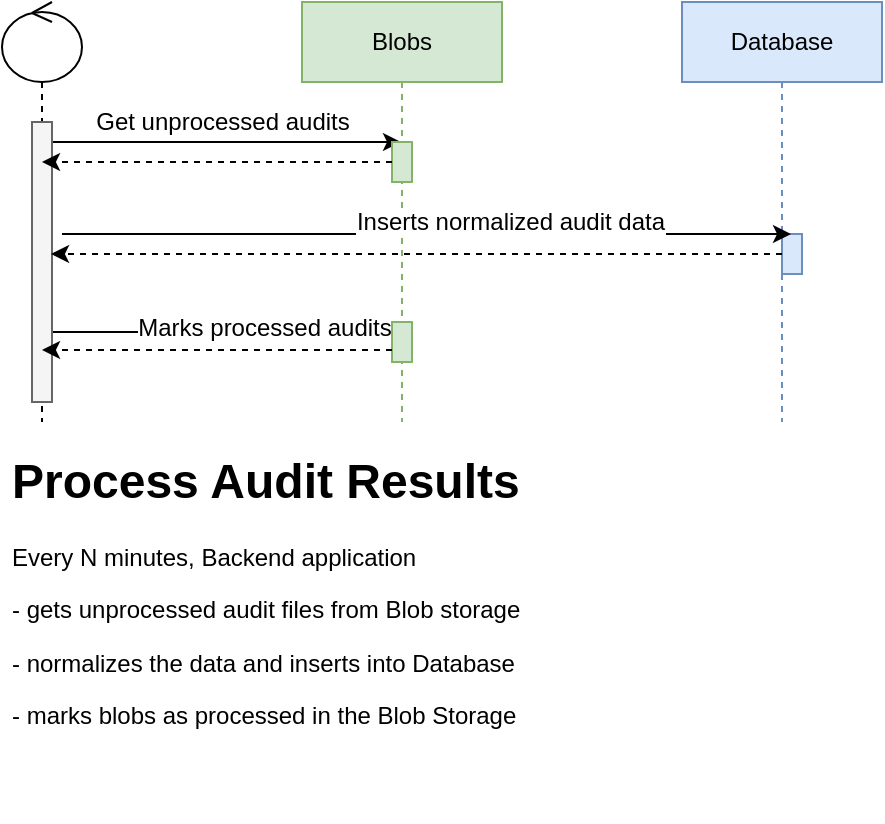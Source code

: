 <mxfile version="12.5.6" type="device"><diagram id="s4yFYJSSO3cQY82dfmk7" name="Page-1"><mxGraphModel dx="1422" dy="865" grid="1" gridSize="10" guides="1" tooltips="1" connect="1" arrows="1" fold="1" page="1" pageScale="1" pageWidth="850" pageHeight="1100" math="0" shadow="0"><root><mxCell id="0"/><mxCell id="1" parent="0"/><mxCell id="qaqtvk56QfwM1Rho5GB--3" style="edgeStyle=orthogonalEdgeStyle;rounded=0;orthogonalLoop=1;jettySize=auto;html=1;" edge="1" parent="1" source="qaqtvk56QfwM1Rho5GB--1" target="qaqtvk56QfwM1Rho5GB--2"><mxGeometry relative="1" as="geometry"><Array as="points"><mxPoint x="130" y="90"/><mxPoint x="130" y="90"/></Array></mxGeometry></mxCell><mxCell id="qaqtvk56QfwM1Rho5GB--21" value="Get unprocessed audits" style="text;html=1;align=center;verticalAlign=middle;resizable=0;points=[];labelBackgroundColor=#ffffff;" vertex="1" connectable="0" parent="qaqtvk56QfwM1Rho5GB--3"><mxGeometry x="0.006" y="25" relative="1" as="geometry"><mxPoint x="-0.5" y="15" as="offset"/></mxGeometry></mxCell><mxCell id="qaqtvk56QfwM1Rho5GB--10" style="edgeStyle=orthogonalEdgeStyle;rounded=0;orthogonalLoop=1;jettySize=auto;html=1;" edge="1" parent="1"><mxGeometry relative="1" as="geometry"><mxPoint x="39.5" y="185" as="sourcePoint"/><mxPoint x="219.5" y="185" as="targetPoint"/><Array as="points"><mxPoint x="130" y="185"/><mxPoint x="130" y="185"/></Array></mxGeometry></mxCell><mxCell id="qaqtvk56QfwM1Rho5GB--23" value="Marks processed audits" style="text;html=1;align=center;verticalAlign=middle;resizable=0;points=[];labelBackgroundColor=#ffffff;" vertex="1" connectable="0" parent="qaqtvk56QfwM1Rho5GB--10"><mxGeometry x="0.233" y="2" relative="1" as="geometry"><mxPoint as="offset"/></mxGeometry></mxCell><mxCell id="qaqtvk56QfwM1Rho5GB--1" value="" style="shape=umlLifeline;participant=umlControl;perimeter=lifelinePerimeter;whiteSpace=wrap;html=1;container=1;collapsible=0;recursiveResize=0;verticalAlign=top;spacingTop=36;labelBackgroundColor=#ffffff;outlineConnect=0;" vertex="1" parent="1"><mxGeometry x="20" y="20" width="40" height="210" as="geometry"/></mxCell><mxCell id="qaqtvk56QfwM1Rho5GB--9" value="" style="html=1;points=[];perimeter=orthogonalPerimeter;fillColor=#f5f5f5;strokeColor=#666666;fontColor=#333333;" vertex="1" parent="qaqtvk56QfwM1Rho5GB--1"><mxGeometry x="15" y="60" width="10" height="140" as="geometry"/></mxCell><mxCell id="qaqtvk56QfwM1Rho5GB--2" value="Blobs" style="shape=umlLifeline;perimeter=lifelinePerimeter;whiteSpace=wrap;html=1;container=1;collapsible=0;recursiveResize=0;outlineConnect=0;fillColor=#d5e8d4;strokeColor=#82b366;" vertex="1" parent="1"><mxGeometry x="170" y="20" width="100" height="210" as="geometry"/></mxCell><mxCell id="qaqtvk56QfwM1Rho5GB--7" value="" style="html=1;points=[];perimeter=orthogonalPerimeter;fillColor=#d5e8d4;strokeColor=#82b366;" vertex="1" parent="qaqtvk56QfwM1Rho5GB--2"><mxGeometry x="45" y="70" width="10" height="20" as="geometry"/></mxCell><mxCell id="qaqtvk56QfwM1Rho5GB--11" value="" style="html=1;points=[];perimeter=orthogonalPerimeter;fillColor=#d5e8d4;strokeColor=#82b366;" vertex="1" parent="qaqtvk56QfwM1Rho5GB--2"><mxGeometry x="45" y="160" width="10" height="20" as="geometry"/></mxCell><mxCell id="qaqtvk56QfwM1Rho5GB--8" style="edgeStyle=orthogonalEdgeStyle;rounded=0;orthogonalLoop=1;jettySize=auto;html=1;dashed=1;" edge="1" parent="1" source="qaqtvk56QfwM1Rho5GB--7"><mxGeometry relative="1" as="geometry"><mxPoint x="40" y="100" as="targetPoint"/><Array as="points"><mxPoint x="80" y="100"/><mxPoint x="80" y="100"/></Array></mxGeometry></mxCell><mxCell id="qaqtvk56QfwM1Rho5GB--12" style="edgeStyle=orthogonalEdgeStyle;rounded=0;orthogonalLoop=1;jettySize=auto;html=1;dashed=1;" edge="1" parent="1"><mxGeometry relative="1" as="geometry"><mxPoint x="215" y="194" as="sourcePoint"/><mxPoint x="40" y="194" as="targetPoint"/><Array as="points"><mxPoint x="80" y="194"/><mxPoint x="80" y="194"/></Array></mxGeometry></mxCell><mxCell id="qaqtvk56QfwM1Rho5GB--13" value="Database" style="shape=umlLifeline;perimeter=lifelinePerimeter;whiteSpace=wrap;html=1;container=1;collapsible=0;recursiveResize=0;outlineConnect=0;fillColor=#dae8fc;strokeColor=#6c8ebf;" vertex="1" parent="1"><mxGeometry x="360" y="20" width="100" height="210" as="geometry"/></mxCell><mxCell id="qaqtvk56QfwM1Rho5GB--14" value="" style="html=1;points=[];perimeter=orthogonalPerimeter;fillColor=#dae8fc;strokeColor=#6c8ebf;" vertex="1" parent="qaqtvk56QfwM1Rho5GB--13"><mxGeometry x="50" y="116" width="10" height="20" as="geometry"/></mxCell><mxCell id="qaqtvk56QfwM1Rho5GB--16" style="edgeStyle=orthogonalEdgeStyle;rounded=0;orthogonalLoop=1;jettySize=auto;html=1;" edge="1" parent="1"><mxGeometry relative="1" as="geometry"><mxPoint x="50" y="136" as="sourcePoint"/><mxPoint x="414.5" y="136" as="targetPoint"/><Array as="points"><mxPoint x="265" y="136"/><mxPoint x="265" y="136"/></Array></mxGeometry></mxCell><mxCell id="qaqtvk56QfwM1Rho5GB--22" value="Inserts normalized audit data" style="text;html=1;align=center;verticalAlign=middle;resizable=0;points=[];labelBackgroundColor=#ffffff;" vertex="1" connectable="0" parent="qaqtvk56QfwM1Rho5GB--16"><mxGeometry x="0.227" y="6" relative="1" as="geometry"><mxPoint as="offset"/></mxGeometry></mxCell><mxCell id="qaqtvk56QfwM1Rho5GB--18" style="edgeStyle=orthogonalEdgeStyle;rounded=0;orthogonalLoop=1;jettySize=auto;html=1;dashed=1;" edge="1" parent="1" source="qaqtvk56QfwM1Rho5GB--14"><mxGeometry relative="1" as="geometry"><mxPoint x="44.5" y="146" as="targetPoint"/><Array as="points"><mxPoint x="135" y="146"/><mxPoint x="135" y="146"/></Array></mxGeometry></mxCell><mxCell id="qaqtvk56QfwM1Rho5GB--20" value="&lt;h1&gt;Process Audit Results&lt;/h1&gt;&lt;p&gt;Every N minutes, Backend application&amp;nbsp;&lt;/p&gt;&lt;p&gt;- gets unprocessed audit files from Blob storage&lt;/p&gt;&lt;p&gt;- normalizes the data and inserts into Database&lt;/p&gt;&lt;p&gt;- marks blobs as processed in the Blob Storage&lt;/p&gt;" style="text;html=1;strokeColor=none;fillColor=none;spacing=5;spacingTop=-20;whiteSpace=wrap;overflow=hidden;rounded=0;" vertex="1" parent="1"><mxGeometry x="20" y="240" width="400" height="190" as="geometry"/></mxCell></root></mxGraphModel></diagram></mxfile>
